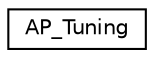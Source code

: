 digraph "Graphical Class Hierarchy"
{
 // INTERACTIVE_SVG=YES
  edge [fontname="Helvetica",fontsize="10",labelfontname="Helvetica",labelfontsize="10"];
  node [fontname="Helvetica",fontsize="10",shape=record];
  rankdir="LR";
  Node1 [label="AP_Tuning",height=0.2,width=0.4,color="black", fillcolor="white", style="filled",URL="$classAP__Tuning.html"];
}
